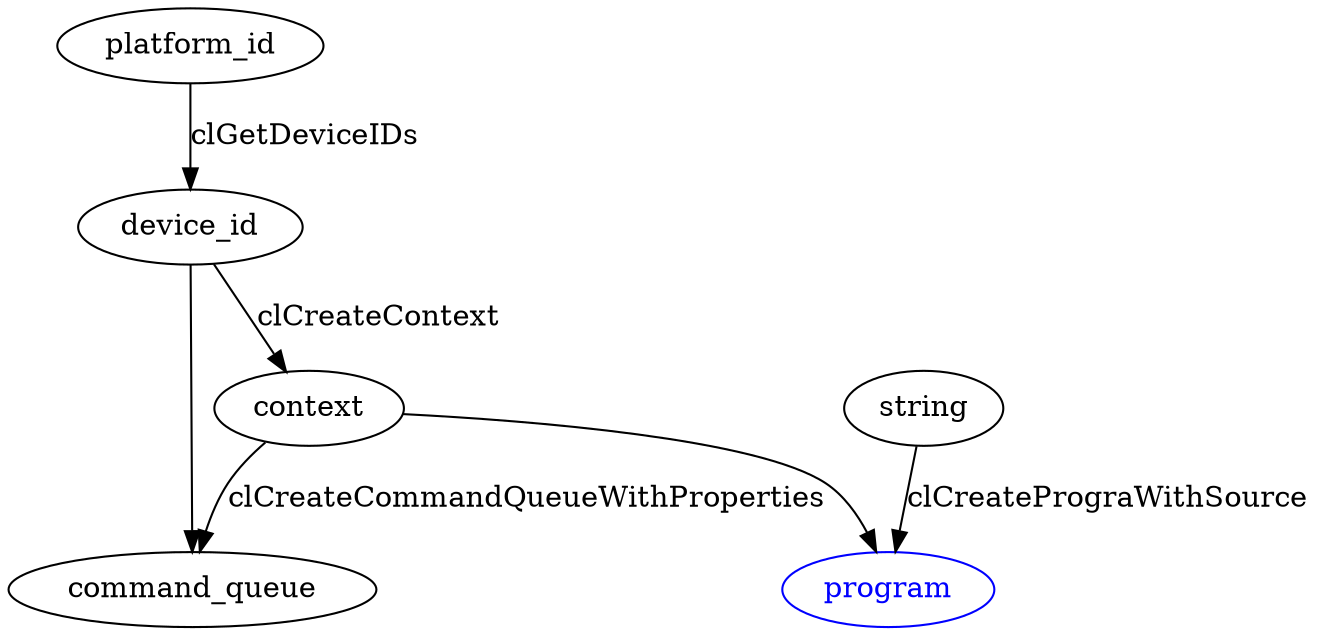 digraph G {
	platform_id -> device_id [label = "clGetDeviceIDs"];
	device_id -> context [label = "clCreateContext"];
	device_id -> command_queue;
	context -> command_queue [label = clCreateCommandQueueWithProperties];
	string -> program [label = clCreatePrograWithSource];
	program [color = blue, fontcolor = blue];
	context -> program;
}